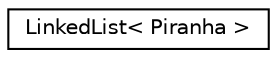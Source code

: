 digraph "Graphical Class Hierarchy"
{
  edge [fontname="Helvetica",fontsize="10",labelfontname="Helvetica",labelfontsize="10"];
  node [fontname="Helvetica",fontsize="10",shape=record];
  rankdir="LR";
  Node0 [label="LinkedList\< Piranha \>",height=0.2,width=0.4,color="black", fillcolor="white", style="filled",URL="$class_linked_list.html"];
}
